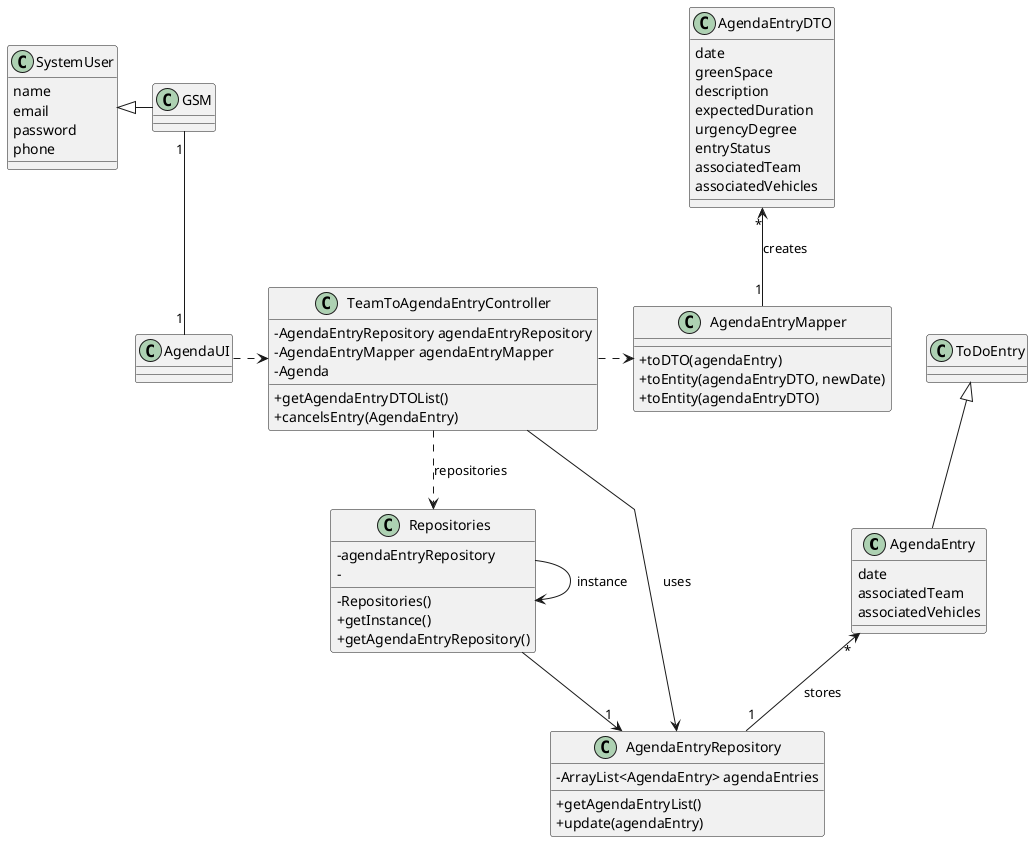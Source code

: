 @startuml
skinparam classAttributeIconSize 0
'skinparam monochrome true
skinparam packageStyle rectangle
skinparam shadowing false
skinparam linetype polyline
'skinparam linetype orto
skinparam classAttributeIconSize 0

class AgendaEntry {
    date
    associatedTeam
    associatedVehicles
}

class AgendaEntryDTO {

    date
    greenSpace
    description
    expectedDuration
    urgencyDegree
    entryStatus
    associatedTeam
    associatedVehicles

}

class SystemUser {
    name
    email
    password
    phone
}


class AgendaEntryRepository {
    - ArrayList<AgendaEntry> agendaEntries
    + getAgendaEntryList()
    + update(agendaEntry)
}

class Repositories {
    - agendaEntryRepository
    -

    - Repositories()
    + getInstance()
    + getAgendaEntryRepository()

}

class AgendaEntryMapper {
    + toDTO(agendaEntry)
    + toEntity(agendaEntryDTO, newDate)
    + toEntity(agendaEntryDTO)
}


class TeamToAgendaEntryController {
    - AgendaEntryRepository agendaEntryRepository
    - AgendaEntryMapper agendaEntryMapper
    - Agenda

    + getAgendaEntryDTOList()
    +cancelsEntry(AgendaEntry)
}

class AgendaUI {

}

AgendaUI .> TeamToAgendaEntryController
TeamToAgendaEntryController ..> Repositories : repositories
Repositories --> "1" AgendaEntryRepository
Repositories -> Repositories : instance
TeamToAgendaEntryController .> AgendaEntryMapper
TeamToAgendaEntryController --> AgendaEntryRepository : uses

SystemUser <|- GSM
ToDoEntry <|-- AgendaEntry

GSM "1" -- "1" AgendaUI
AgendaEntry "*" <-- "1" AgendaEntryRepository : stores
AgendaEntryDTO "*" <-- "1" AgendaEntryMapper : creates


@enduml

